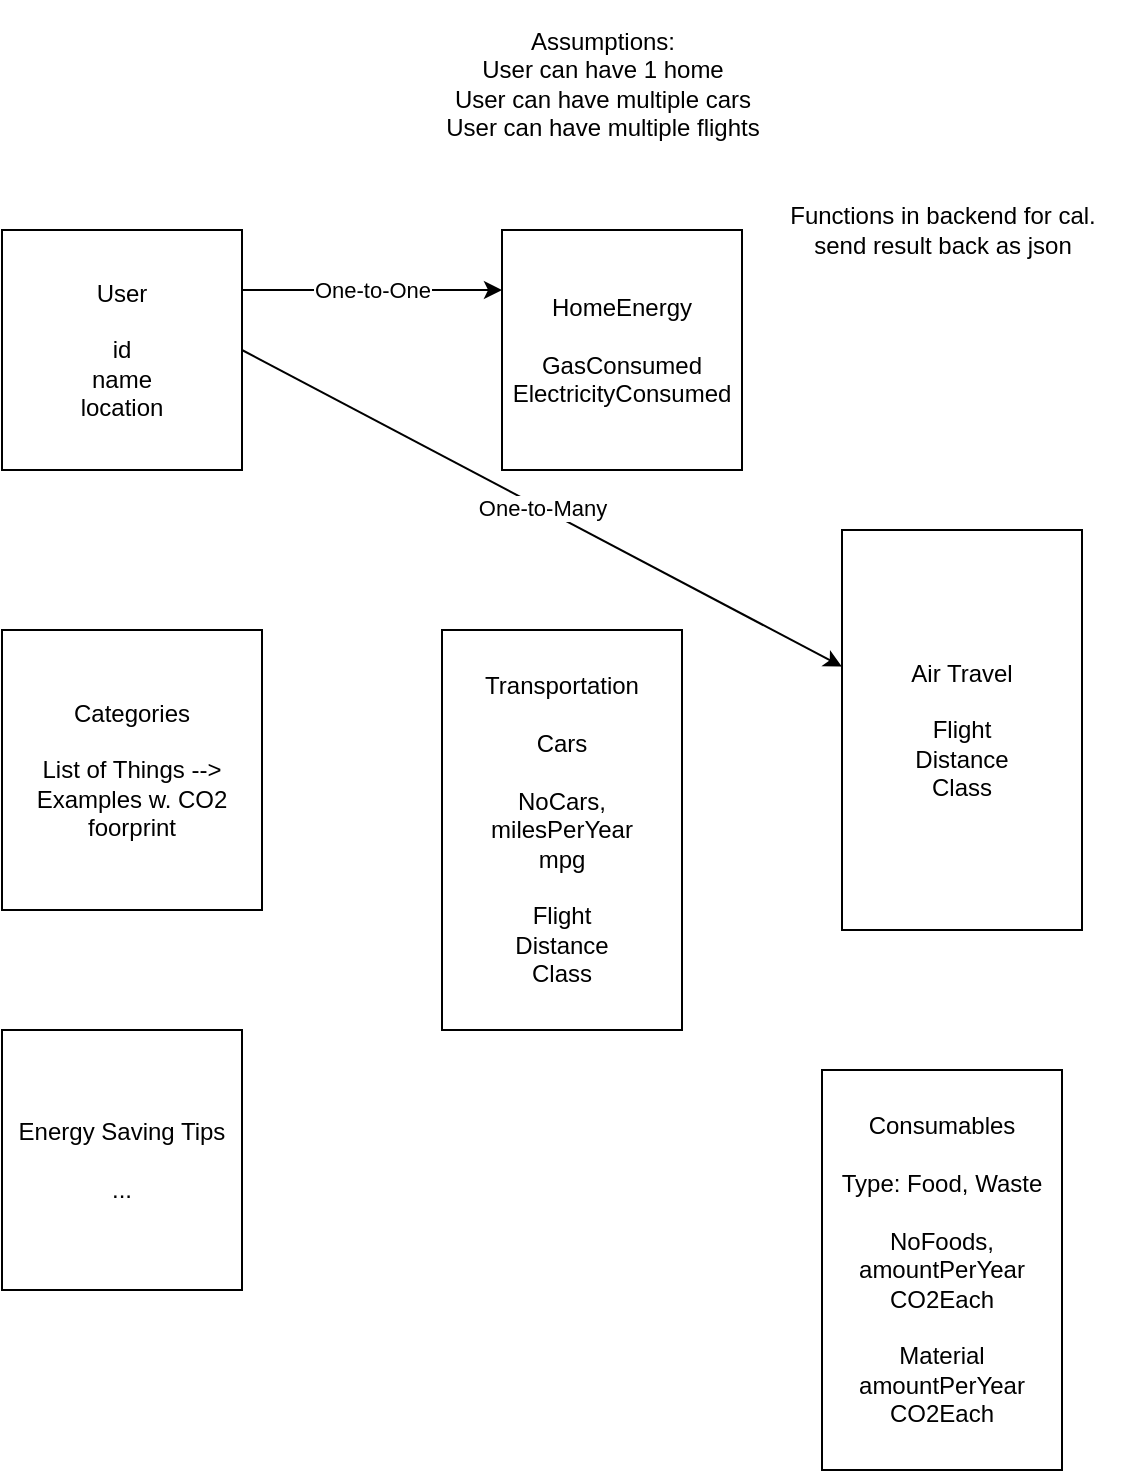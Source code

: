 <mxfile>
    <diagram id="IlFX4f9ja2N9C_9pvkQi" name="Page-1">
        <mxGraphModel dx="791" dy="734" grid="1" gridSize="10" guides="1" tooltips="1" connect="1" arrows="1" fold="1" page="1" pageScale="1" pageWidth="850" pageHeight="1100" math="0" shadow="0">
            <root>
                <mxCell id="0"/>
                <mxCell id="1" parent="0"/>
                <mxCell id="9" value="One-to-One" style="edgeStyle=none;html=1;exitX=1;exitY=0.25;exitDx=0;exitDy=0;entryX=0;entryY=0.25;entryDx=0;entryDy=0;" edge="1" parent="1" source="2" target="3">
                    <mxGeometry relative="1" as="geometry"/>
                </mxCell>
                <mxCell id="10" value="One-to-Many" style="edgeStyle=none;html=1;exitX=1;exitY=0.5;exitDx=0;exitDy=0;" edge="1" parent="1" source="2" target="13">
                    <mxGeometry relative="1" as="geometry"/>
                </mxCell>
                <mxCell id="2" value="User&lt;br&gt;&lt;br&gt;id&lt;br&gt;name&lt;br&gt;location" style="rounded=0;whiteSpace=wrap;html=1;" vertex="1" parent="1">
                    <mxGeometry x="90" y="170" width="120" height="120" as="geometry"/>
                </mxCell>
                <mxCell id="3" value="HomeEnergy&lt;br&gt;&lt;br&gt;GasConsumed&lt;br&gt;ElectricityConsumed" style="rounded=0;whiteSpace=wrap;html=1;" vertex="1" parent="1">
                    <mxGeometry x="340" y="170" width="120" height="120" as="geometry"/>
                </mxCell>
                <mxCell id="6" value="Categories&lt;br&gt;&lt;br&gt;List of Things --&amp;gt; Examples w. CO2 foorprint&lt;br&gt;" style="rounded=0;whiteSpace=wrap;html=1;" vertex="1" parent="1">
                    <mxGeometry x="90" y="370" width="130" height="140" as="geometry"/>
                </mxCell>
                <mxCell id="7" value="Transportation&lt;br&gt;&lt;br&gt;Cars&lt;br&gt;&lt;br&gt;NoCars, milesPerYear&lt;br&gt;mpg&lt;br&gt;&lt;br&gt;Flight&lt;br&gt;Distance&lt;br&gt;Class" style="rounded=0;whiteSpace=wrap;html=1;" vertex="1" parent="1">
                    <mxGeometry x="310" y="370" width="120" height="200" as="geometry"/>
                </mxCell>
                <mxCell id="8" value="Assumptions:&lt;br&gt;User can have 1 home&lt;br&gt;User can have multiple cars&lt;br&gt;User can have multiple flights&lt;br&gt;" style="text;html=1;align=center;verticalAlign=center;resizable=0;points=[];autosize=1;strokeColor=none;fillColor=none;" vertex="1" parent="1">
                    <mxGeometry x="300" y="55" width="180" height="70" as="geometry"/>
                </mxCell>
                <mxCell id="11" value="Consumables&lt;br&gt;&lt;br&gt;Type: Food, Waste&lt;br&gt;&lt;br&gt;NoFoods, amountPerYear&lt;br&gt;CO2Each&lt;br&gt;&lt;br&gt;Material&lt;br&gt;amountPerYear&lt;br&gt;CO2Each" style="rounded=0;whiteSpace=wrap;html=1;" vertex="1" parent="1">
                    <mxGeometry x="500" y="590" width="120" height="200" as="geometry"/>
                </mxCell>
                <mxCell id="12" value="Energy Saving Tips&lt;br&gt;&lt;br&gt;..." style="rounded=0;whiteSpace=wrap;html=1;" vertex="1" parent="1">
                    <mxGeometry x="90" y="570" width="120" height="130" as="geometry"/>
                </mxCell>
                <mxCell id="13" value="Air Travel&lt;br&gt;&lt;br&gt;Flight&lt;br&gt;Distance&lt;br&gt;Class" style="rounded=0;whiteSpace=wrap;html=1;" vertex="1" parent="1">
                    <mxGeometry x="510" y="320" width="120" height="200" as="geometry"/>
                </mxCell>
                <mxCell id="14" value="Functions in backend for cal.&lt;br&gt;send result back as json&lt;br&gt;" style="text;html=1;align=center;verticalAlign=middle;resizable=0;points=[];autosize=1;strokeColor=none;fillColor=none;" vertex="1" parent="1">
                    <mxGeometry x="470" y="150" width="180" height="40" as="geometry"/>
                </mxCell>
            </root>
        </mxGraphModel>
    </diagram>
</mxfile>